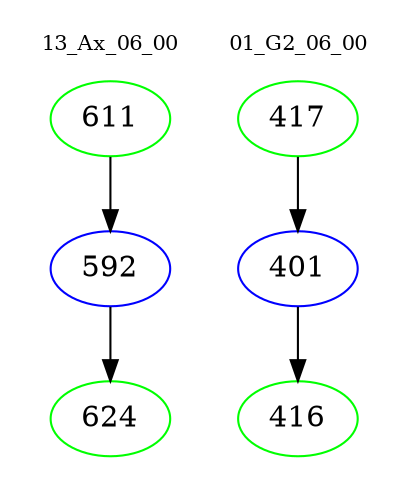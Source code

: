 digraph{
subgraph cluster_0 {
color = white
label = "13_Ax_06_00";
fontsize=10;
T0_611 [label="611", color="green"]
T0_611 -> T0_592 [color="black"]
T0_592 [label="592", color="blue"]
T0_592 -> T0_624 [color="black"]
T0_624 [label="624", color="green"]
}
subgraph cluster_1 {
color = white
label = "01_G2_06_00";
fontsize=10;
T1_417 [label="417", color="green"]
T1_417 -> T1_401 [color="black"]
T1_401 [label="401", color="blue"]
T1_401 -> T1_416 [color="black"]
T1_416 [label="416", color="green"]
}
}
